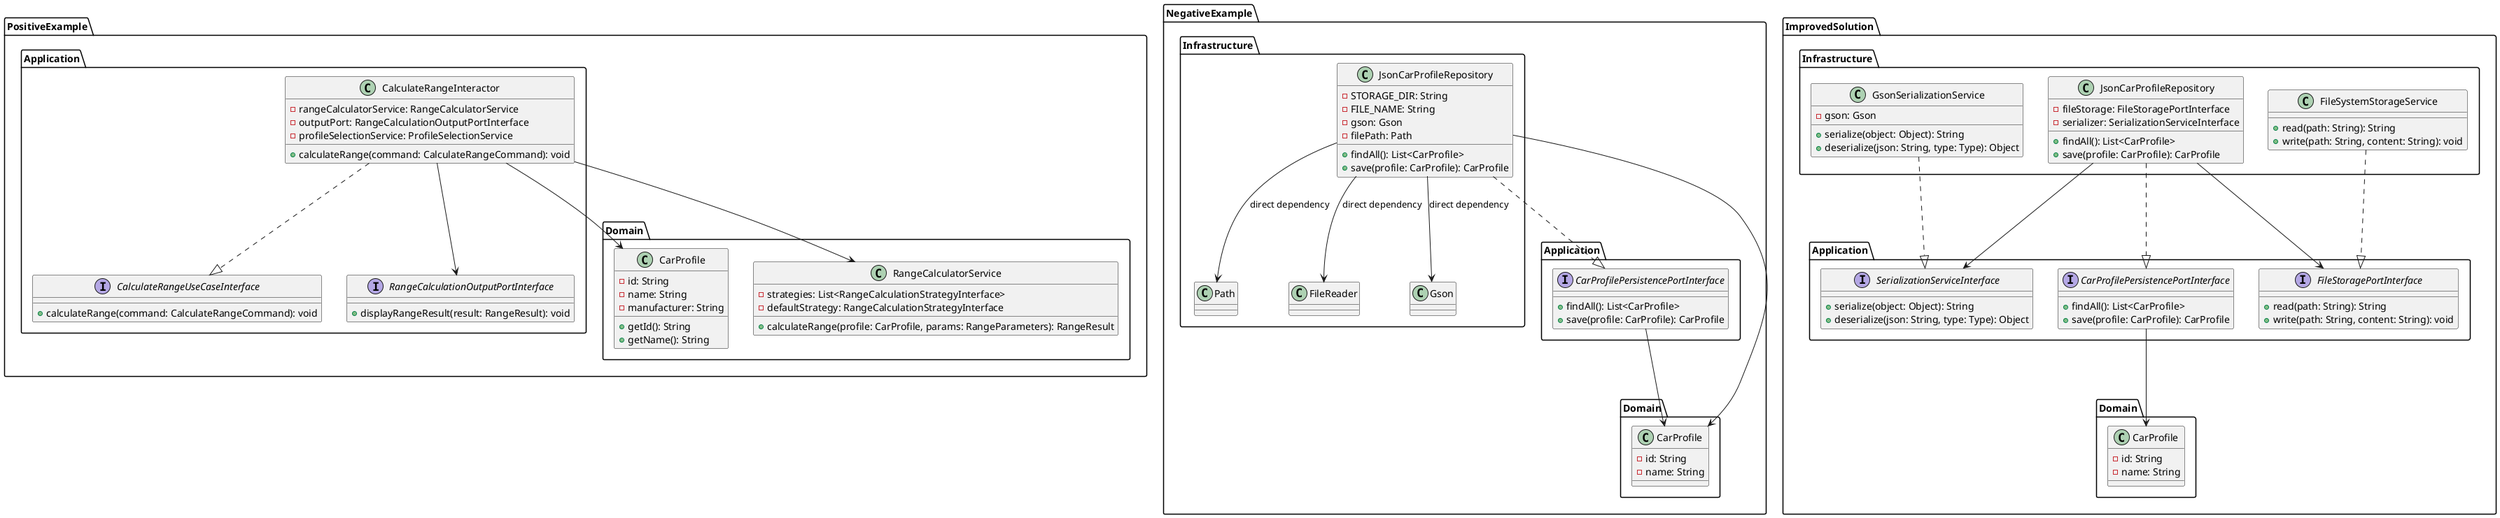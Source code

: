 @startuml Dependency Rule Examples

' Positive Example - CalculateRangeInteractor following Dependency Rule
package "PositiveExample" {
  package "Domain" {
    class CarProfile {
      -id: String
      -name: String
      -manufacturer: String
      +getId(): String
      +getName(): String
    }
    
    class RangeCalculatorService {
      -strategies: List<RangeCalculationStrategyInterface>
      -defaultStrategy: RangeCalculationStrategyInterface
      +calculateRange(profile: CarProfile, params: RangeParameters): RangeResult
    }
  }

  package "Application" {
    interface CalculateRangeUseCaseInterface {
      +calculateRange(command: CalculateRangeCommand): void
    }
    
    interface RangeCalculationOutputPortInterface {
      +displayRangeResult(result: RangeResult): void
    }
    
    class CalculateRangeInteractor {
      -rangeCalculatorService: RangeCalculatorService
      -outputPort: RangeCalculationOutputPortInterface
      -profileSelectionService: ProfileSelectionService
      +calculateRange(command: CalculateRangeCommand): void
    }
  }

  CalculateRangeInteractor ..|> CalculateRangeUseCaseInterface
  CalculateRangeInteractor --> RangeCalculatorService
  CalculateRangeInteractor --> RangeCalculationOutputPortInterface
  CalculateRangeInteractor --> CarProfile
}

' Negative Example - JsonCarProfileRepository violating Dependency Rule
package "NegativeExample" {
  package "Infrastructure" {
    class JsonCarProfileRepository {
      -STORAGE_DIR: String
      -FILE_NAME: String
      -gson: Gson
      -filePath: Path
      +findAll(): List<CarProfile>
      +save(profile: CarProfile): CarProfile
    }
    
    class "Gson" as Gson
    class "Path" as Path
    class "FileReader" as FileReader
  }
  
  package "Application" {
    interface CarProfilePersistencePortInterface {
      +findAll(): List<CarProfile>
      +save(profile: CarProfile): CarProfile
    }
  }
  
  package "Domain" {
    class "CarProfile" as CarProfile2 {
      -id: String
      -name: String
    }
  }
  
  JsonCarProfileRepository ..|> CarProfilePersistencePortInterface
  JsonCarProfileRepository --> Gson : direct dependency
  JsonCarProfileRepository --> Path : direct dependency
  JsonCarProfileRepository --> FileReader : direct dependency
  JsonCarProfileRepository --> CarProfile2
  CarProfilePersistencePortInterface --> CarProfile2
}

' Improved Version of the Negative Example
package "ImprovedSolution" {
  package "Infrastructure" {
    class "JsonCarProfileRepository" as ImprovedRepo {
      -fileStorage: FileStoragePortInterface
      -serializer: SerializationServiceInterface
      +findAll(): List<CarProfile>
      +save(profile: CarProfile): CarProfile 
    }
    
    class GsonSerializationService {
      -gson: Gson
      +serialize(object: Object): String
      +deserialize(json: String, type: Type): Object
    }
    
    class FileSystemStorageService {
      +read(path: String): String
      +write(path: String, content: String): void
    }
  }
  
  package "Application" {
    interface "CarProfilePersistencePortInterface" as ImprovedPort {
      +findAll(): List<CarProfile>
      +save(profile: CarProfile): CarProfile
    }
    
    interface FileStoragePortInterface {
      +read(path: String): String
      +write(path: String, content: String): void
    }
    
    interface SerializationServiceInterface {
      +serialize(object: Object): String
      +deserialize(json: String, type: Type): Object
    }
  }
  
  package "Domain" {
    class "CarProfile" as CarProfile3 {
      -id: String
      -name: String
    }
  }
  
  ImprovedRepo ..|> ImprovedPort
  ImprovedRepo --> FileStoragePortInterface
  ImprovedRepo --> SerializationServiceInterface
  GsonSerializationService ..|> SerializationServiceInterface
  FileSystemStorageService ..|> FileStoragePortInterface
  ImprovedPort --> CarProfile3
}

@enduml 